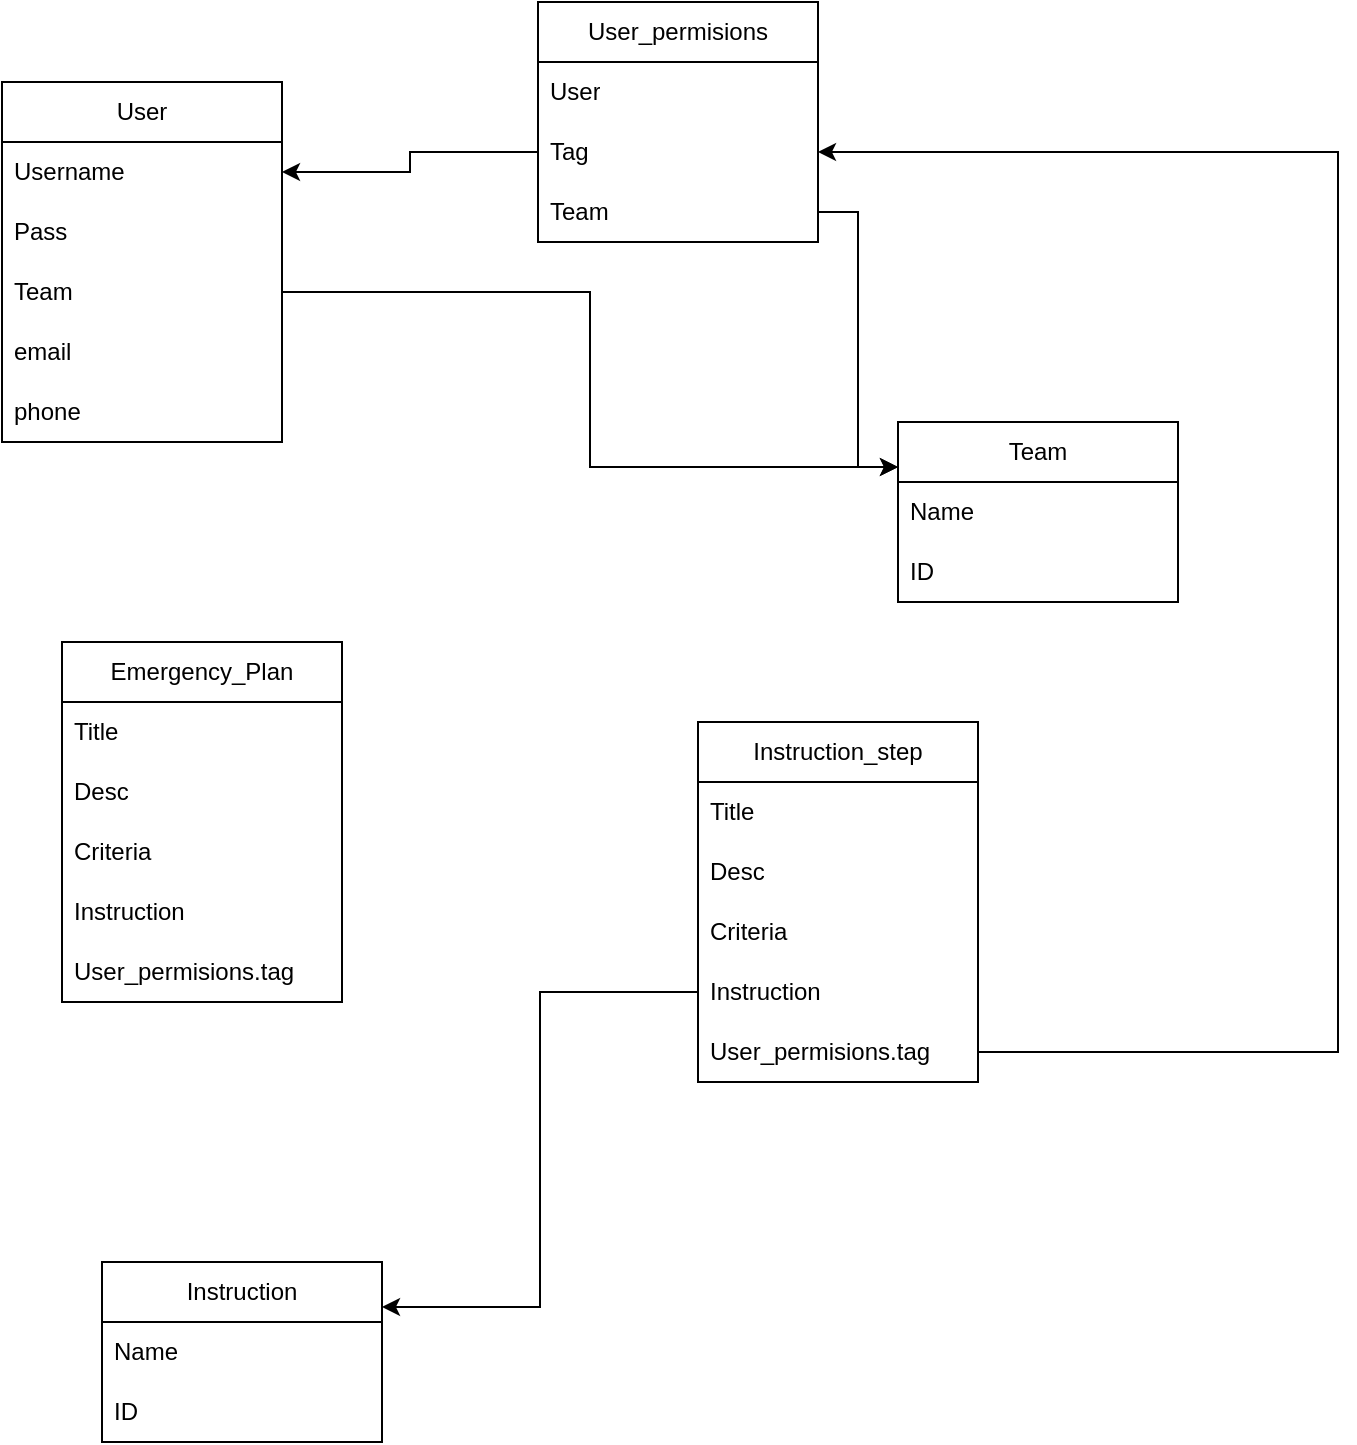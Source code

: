 <mxfile version="24.6.4" type="github">
  <diagram name="Página-1" id="e7TVA03_MpDZL5WD9Cxw">
    <mxGraphModel dx="880" dy="1603" grid="1" gridSize="10" guides="1" tooltips="1" connect="1" arrows="1" fold="1" page="1" pageScale="1" pageWidth="827" pageHeight="1169" math="0" shadow="0">
      <root>
        <mxCell id="0" />
        <mxCell id="1" parent="0" />
        <mxCell id="BurdYSaMiCAV_mCUaKBO-1" value="User" style="swimlane;fontStyle=0;childLayout=stackLayout;horizontal=1;startSize=30;horizontalStack=0;resizeParent=1;resizeParentMax=0;resizeLast=0;collapsible=1;marginBottom=0;whiteSpace=wrap;html=1;" parent="1" vertex="1">
          <mxGeometry x="40" y="-120" width="140" height="180" as="geometry">
            <mxRectangle x="30" y="120" width="70" height="30" as="alternateBounds" />
          </mxGeometry>
        </mxCell>
        <mxCell id="BurdYSaMiCAV_mCUaKBO-2" value="Username" style="text;strokeColor=none;fillColor=none;align=left;verticalAlign=middle;spacingLeft=4;spacingRight=4;overflow=hidden;points=[[0,0.5],[1,0.5]];portConstraint=eastwest;rotatable=0;whiteSpace=wrap;html=1;" parent="BurdYSaMiCAV_mCUaKBO-1" vertex="1">
          <mxGeometry y="30" width="140" height="30" as="geometry" />
        </mxCell>
        <mxCell id="BurdYSaMiCAV_mCUaKBO-3" value="Pass" style="text;strokeColor=none;fillColor=none;align=left;verticalAlign=middle;spacingLeft=4;spacingRight=4;overflow=hidden;points=[[0,0.5],[1,0.5]];portConstraint=eastwest;rotatable=0;whiteSpace=wrap;html=1;" parent="BurdYSaMiCAV_mCUaKBO-1" vertex="1">
          <mxGeometry y="60" width="140" height="30" as="geometry" />
        </mxCell>
        <mxCell id="BurdYSaMiCAV_mCUaKBO-4" value="Team" style="text;strokeColor=none;fillColor=none;align=left;verticalAlign=middle;spacingLeft=4;spacingRight=4;overflow=hidden;points=[[0,0.5],[1,0.5]];portConstraint=eastwest;rotatable=0;whiteSpace=wrap;html=1;" parent="BurdYSaMiCAV_mCUaKBO-1" vertex="1">
          <mxGeometry y="90" width="140" height="30" as="geometry" />
        </mxCell>
        <mxCell id="BurdYSaMiCAV_mCUaKBO-5" value="email" style="text;strokeColor=none;fillColor=none;align=left;verticalAlign=middle;spacingLeft=4;spacingRight=4;overflow=hidden;points=[[0,0.5],[1,0.5]];portConstraint=eastwest;rotatable=0;whiteSpace=wrap;html=1;" parent="BurdYSaMiCAV_mCUaKBO-1" vertex="1">
          <mxGeometry y="120" width="140" height="30" as="geometry" />
        </mxCell>
        <mxCell id="BurdYSaMiCAV_mCUaKBO-6" value="phone" style="text;strokeColor=none;fillColor=none;align=left;verticalAlign=middle;spacingLeft=4;spacingRight=4;overflow=hidden;points=[[0,0.5],[1,0.5]];portConstraint=eastwest;rotatable=0;whiteSpace=wrap;html=1;" parent="BurdYSaMiCAV_mCUaKBO-1" vertex="1">
          <mxGeometry y="150" width="140" height="30" as="geometry" />
        </mxCell>
        <mxCell id="BurdYSaMiCAV_mCUaKBO-7" value="Team" style="swimlane;fontStyle=0;childLayout=stackLayout;horizontal=1;startSize=30;horizontalStack=0;resizeParent=1;resizeParentMax=0;resizeLast=0;collapsible=1;marginBottom=0;whiteSpace=wrap;html=1;" parent="1" vertex="1">
          <mxGeometry x="488" y="50" width="140" height="90" as="geometry">
            <mxRectangle x="390" y="200" width="70" height="30" as="alternateBounds" />
          </mxGeometry>
        </mxCell>
        <mxCell id="BurdYSaMiCAV_mCUaKBO-8" value="Name" style="text;strokeColor=none;fillColor=none;align=left;verticalAlign=middle;spacingLeft=4;spacingRight=4;overflow=hidden;points=[[0,0.5],[1,0.5]];portConstraint=eastwest;rotatable=0;whiteSpace=wrap;html=1;" parent="BurdYSaMiCAV_mCUaKBO-7" vertex="1">
          <mxGeometry y="30" width="140" height="30" as="geometry" />
        </mxCell>
        <mxCell id="BurdYSaMiCAV_mCUaKBO-9" value="ID" style="text;strokeColor=none;fillColor=none;align=left;verticalAlign=middle;spacingLeft=4;spacingRight=4;overflow=hidden;points=[[0,0.5],[1,0.5]];portConstraint=eastwest;rotatable=0;whiteSpace=wrap;html=1;" parent="BurdYSaMiCAV_mCUaKBO-7" vertex="1">
          <mxGeometry y="60" width="140" height="30" as="geometry" />
        </mxCell>
        <mxCell id="BurdYSaMiCAV_mCUaKBO-10" style="edgeStyle=orthogonalEdgeStyle;rounded=0;orthogonalLoop=1;jettySize=auto;html=1;entryX=0;entryY=0.25;entryDx=0;entryDy=0;" parent="1" source="BurdYSaMiCAV_mCUaKBO-4" target="BurdYSaMiCAV_mCUaKBO-7" edge="1">
          <mxGeometry relative="1" as="geometry" />
        </mxCell>
        <mxCell id="BurdYSaMiCAV_mCUaKBO-11" value="User_permisions" style="swimlane;fontStyle=0;childLayout=stackLayout;horizontal=1;startSize=30;horizontalStack=0;resizeParent=1;resizeParentMax=0;resizeLast=0;collapsible=1;marginBottom=0;whiteSpace=wrap;html=1;" parent="1" vertex="1">
          <mxGeometry x="308" y="-160" width="140" height="120" as="geometry">
            <mxRectangle x="210" y="-10" width="130" height="30" as="alternateBounds" />
          </mxGeometry>
        </mxCell>
        <mxCell id="BurdYSaMiCAV_mCUaKBO-12" value="User" style="text;strokeColor=none;fillColor=none;align=left;verticalAlign=middle;spacingLeft=4;spacingRight=4;overflow=hidden;points=[[0,0.5],[1,0.5]];portConstraint=eastwest;rotatable=0;whiteSpace=wrap;html=1;" parent="BurdYSaMiCAV_mCUaKBO-11" vertex="1">
          <mxGeometry y="30" width="140" height="30" as="geometry" />
        </mxCell>
        <mxCell id="BurdYSaMiCAV_mCUaKBO-13" value="Tag" style="text;strokeColor=none;fillColor=none;align=left;verticalAlign=middle;spacingLeft=4;spacingRight=4;overflow=hidden;points=[[0,0.5],[1,0.5]];portConstraint=eastwest;rotatable=0;whiteSpace=wrap;html=1;" parent="BurdYSaMiCAV_mCUaKBO-11" vertex="1">
          <mxGeometry y="60" width="140" height="30" as="geometry" />
        </mxCell>
        <mxCell id="BurdYSaMiCAV_mCUaKBO-14" value="Team" style="text;strokeColor=none;fillColor=none;align=left;verticalAlign=middle;spacingLeft=4;spacingRight=4;overflow=hidden;points=[[0,0.5],[1,0.5]];portConstraint=eastwest;rotatable=0;whiteSpace=wrap;html=1;" parent="BurdYSaMiCAV_mCUaKBO-11" vertex="1">
          <mxGeometry y="90" width="140" height="30" as="geometry" />
        </mxCell>
        <mxCell id="BurdYSaMiCAV_mCUaKBO-15" style="edgeStyle=orthogonalEdgeStyle;rounded=0;orthogonalLoop=1;jettySize=auto;html=1;entryX=1;entryY=0.25;entryDx=0;entryDy=0;" parent="1" source="BurdYSaMiCAV_mCUaKBO-13" target="BurdYSaMiCAV_mCUaKBO-1" edge="1">
          <mxGeometry relative="1" as="geometry" />
        </mxCell>
        <mxCell id="BurdYSaMiCAV_mCUaKBO-16" style="edgeStyle=orthogonalEdgeStyle;rounded=0;orthogonalLoop=1;jettySize=auto;html=1;entryX=0;entryY=0.25;entryDx=0;entryDy=0;" parent="1" source="BurdYSaMiCAV_mCUaKBO-14" target="BurdYSaMiCAV_mCUaKBO-7" edge="1">
          <mxGeometry relative="1" as="geometry" />
        </mxCell>
        <mxCell id="BurdYSaMiCAV_mCUaKBO-17" value="Instruction" style="swimlane;fontStyle=0;childLayout=stackLayout;horizontal=1;startSize=30;horizontalStack=0;resizeParent=1;resizeParentMax=0;resizeLast=0;collapsible=1;marginBottom=0;whiteSpace=wrap;html=1;" parent="1" vertex="1">
          <mxGeometry x="90" y="470" width="140" height="90" as="geometry">
            <mxRectangle x="30" y="350" width="100" height="30" as="alternateBounds" />
          </mxGeometry>
        </mxCell>
        <mxCell id="BurdYSaMiCAV_mCUaKBO-18" value="Name" style="text;strokeColor=none;fillColor=none;align=left;verticalAlign=middle;spacingLeft=4;spacingRight=4;overflow=hidden;points=[[0,0.5],[1,0.5]];portConstraint=eastwest;rotatable=0;whiteSpace=wrap;html=1;" parent="BurdYSaMiCAV_mCUaKBO-17" vertex="1">
          <mxGeometry y="30" width="140" height="30" as="geometry" />
        </mxCell>
        <mxCell id="BurdYSaMiCAV_mCUaKBO-19" value="ID" style="text;strokeColor=none;fillColor=none;align=left;verticalAlign=middle;spacingLeft=4;spacingRight=4;overflow=hidden;points=[[0,0.5],[1,0.5]];portConstraint=eastwest;rotatable=0;whiteSpace=wrap;html=1;" parent="BurdYSaMiCAV_mCUaKBO-17" vertex="1">
          <mxGeometry y="60" width="140" height="30" as="geometry" />
        </mxCell>
        <mxCell id="BurdYSaMiCAV_mCUaKBO-20" value="Instruction_step" style="swimlane;fontStyle=0;childLayout=stackLayout;horizontal=1;startSize=30;horizontalStack=0;resizeParent=1;resizeParentMax=0;resizeLast=0;collapsible=1;marginBottom=0;whiteSpace=wrap;html=1;" parent="1" vertex="1">
          <mxGeometry x="388" y="200" width="140" height="180" as="geometry">
            <mxRectangle x="290" y="350" width="130" height="30" as="alternateBounds" />
          </mxGeometry>
        </mxCell>
        <mxCell id="BurdYSaMiCAV_mCUaKBO-21" value="Title" style="text;strokeColor=none;fillColor=none;align=left;verticalAlign=middle;spacingLeft=4;spacingRight=4;overflow=hidden;points=[[0,0.5],[1,0.5]];portConstraint=eastwest;rotatable=0;whiteSpace=wrap;html=1;" parent="BurdYSaMiCAV_mCUaKBO-20" vertex="1">
          <mxGeometry y="30" width="140" height="30" as="geometry" />
        </mxCell>
        <mxCell id="BurdYSaMiCAV_mCUaKBO-22" value="Desc" style="text;strokeColor=none;fillColor=none;align=left;verticalAlign=middle;spacingLeft=4;spacingRight=4;overflow=hidden;points=[[0,0.5],[1,0.5]];portConstraint=eastwest;rotatable=0;whiteSpace=wrap;html=1;" parent="BurdYSaMiCAV_mCUaKBO-20" vertex="1">
          <mxGeometry y="60" width="140" height="30" as="geometry" />
        </mxCell>
        <mxCell id="BurdYSaMiCAV_mCUaKBO-23" value="Criteria" style="text;strokeColor=none;fillColor=none;align=left;verticalAlign=middle;spacingLeft=4;spacingRight=4;overflow=hidden;points=[[0,0.5],[1,0.5]];portConstraint=eastwest;rotatable=0;whiteSpace=wrap;html=1;" parent="BurdYSaMiCAV_mCUaKBO-20" vertex="1">
          <mxGeometry y="90" width="140" height="30" as="geometry" />
        </mxCell>
        <mxCell id="BurdYSaMiCAV_mCUaKBO-24" value="Instruction" style="text;strokeColor=none;fillColor=none;align=left;verticalAlign=middle;spacingLeft=4;spacingRight=4;overflow=hidden;points=[[0,0.5],[1,0.5]];portConstraint=eastwest;rotatable=0;whiteSpace=wrap;html=1;" parent="BurdYSaMiCAV_mCUaKBO-20" vertex="1">
          <mxGeometry y="120" width="140" height="30" as="geometry" />
        </mxCell>
        <mxCell id="BurdYSaMiCAV_mCUaKBO-25" value="User_permisions.tag" style="text;strokeColor=none;fillColor=none;align=left;verticalAlign=middle;spacingLeft=4;spacingRight=4;overflow=hidden;points=[[0,0.5],[1,0.5]];portConstraint=eastwest;rotatable=0;whiteSpace=wrap;html=1;" parent="BurdYSaMiCAV_mCUaKBO-20" vertex="1">
          <mxGeometry y="150" width="140" height="30" as="geometry" />
        </mxCell>
        <mxCell id="BurdYSaMiCAV_mCUaKBO-26" style="edgeStyle=orthogonalEdgeStyle;rounded=0;orthogonalLoop=1;jettySize=auto;html=1;entryX=1;entryY=0.25;entryDx=0;entryDy=0;" parent="1" source="BurdYSaMiCAV_mCUaKBO-24" target="BurdYSaMiCAV_mCUaKBO-17" edge="1">
          <mxGeometry relative="1" as="geometry" />
        </mxCell>
        <mxCell id="BurdYSaMiCAV_mCUaKBO-27" style="edgeStyle=orthogonalEdgeStyle;rounded=0;orthogonalLoop=1;jettySize=auto;html=1;entryX=1;entryY=0.5;entryDx=0;entryDy=0;" parent="1" source="BurdYSaMiCAV_mCUaKBO-25" target="BurdYSaMiCAV_mCUaKBO-13" edge="1">
          <mxGeometry relative="1" as="geometry">
            <Array as="points">
              <mxPoint x="708" y="365" />
              <mxPoint x="708" y="-85" />
            </Array>
          </mxGeometry>
        </mxCell>
        <mxCell id="KcWTHQXQLA7UXVjLVbAX-29" value="Emergency_Plan" style="swimlane;fontStyle=0;childLayout=stackLayout;horizontal=1;startSize=30;horizontalStack=0;resizeParent=1;resizeParentMax=0;resizeLast=0;collapsible=1;marginBottom=0;whiteSpace=wrap;html=1;" vertex="1" parent="1">
          <mxGeometry x="70" y="160" width="140" height="180" as="geometry">
            <mxRectangle x="290" y="350" width="130" height="30" as="alternateBounds" />
          </mxGeometry>
        </mxCell>
        <mxCell id="KcWTHQXQLA7UXVjLVbAX-30" value="Title" style="text;strokeColor=none;fillColor=none;align=left;verticalAlign=middle;spacingLeft=4;spacingRight=4;overflow=hidden;points=[[0,0.5],[1,0.5]];portConstraint=eastwest;rotatable=0;whiteSpace=wrap;html=1;" vertex="1" parent="KcWTHQXQLA7UXVjLVbAX-29">
          <mxGeometry y="30" width="140" height="30" as="geometry" />
        </mxCell>
        <mxCell id="KcWTHQXQLA7UXVjLVbAX-31" value="Desc" style="text;strokeColor=none;fillColor=none;align=left;verticalAlign=middle;spacingLeft=4;spacingRight=4;overflow=hidden;points=[[0,0.5],[1,0.5]];portConstraint=eastwest;rotatable=0;whiteSpace=wrap;html=1;" vertex="1" parent="KcWTHQXQLA7UXVjLVbAX-29">
          <mxGeometry y="60" width="140" height="30" as="geometry" />
        </mxCell>
        <mxCell id="KcWTHQXQLA7UXVjLVbAX-32" value="Criteria" style="text;strokeColor=none;fillColor=none;align=left;verticalAlign=middle;spacingLeft=4;spacingRight=4;overflow=hidden;points=[[0,0.5],[1,0.5]];portConstraint=eastwest;rotatable=0;whiteSpace=wrap;html=1;" vertex="1" parent="KcWTHQXQLA7UXVjLVbAX-29">
          <mxGeometry y="90" width="140" height="30" as="geometry" />
        </mxCell>
        <mxCell id="KcWTHQXQLA7UXVjLVbAX-33" value="Instruction" style="text;strokeColor=none;fillColor=none;align=left;verticalAlign=middle;spacingLeft=4;spacingRight=4;overflow=hidden;points=[[0,0.5],[1,0.5]];portConstraint=eastwest;rotatable=0;whiteSpace=wrap;html=1;" vertex="1" parent="KcWTHQXQLA7UXVjLVbAX-29">
          <mxGeometry y="120" width="140" height="30" as="geometry" />
        </mxCell>
        <mxCell id="KcWTHQXQLA7UXVjLVbAX-34" value="User_permisions.tag" style="text;strokeColor=none;fillColor=none;align=left;verticalAlign=middle;spacingLeft=4;spacingRight=4;overflow=hidden;points=[[0,0.5],[1,0.5]];portConstraint=eastwest;rotatable=0;whiteSpace=wrap;html=1;" vertex="1" parent="KcWTHQXQLA7UXVjLVbAX-29">
          <mxGeometry y="150" width="140" height="30" as="geometry" />
        </mxCell>
      </root>
    </mxGraphModel>
  </diagram>
</mxfile>
